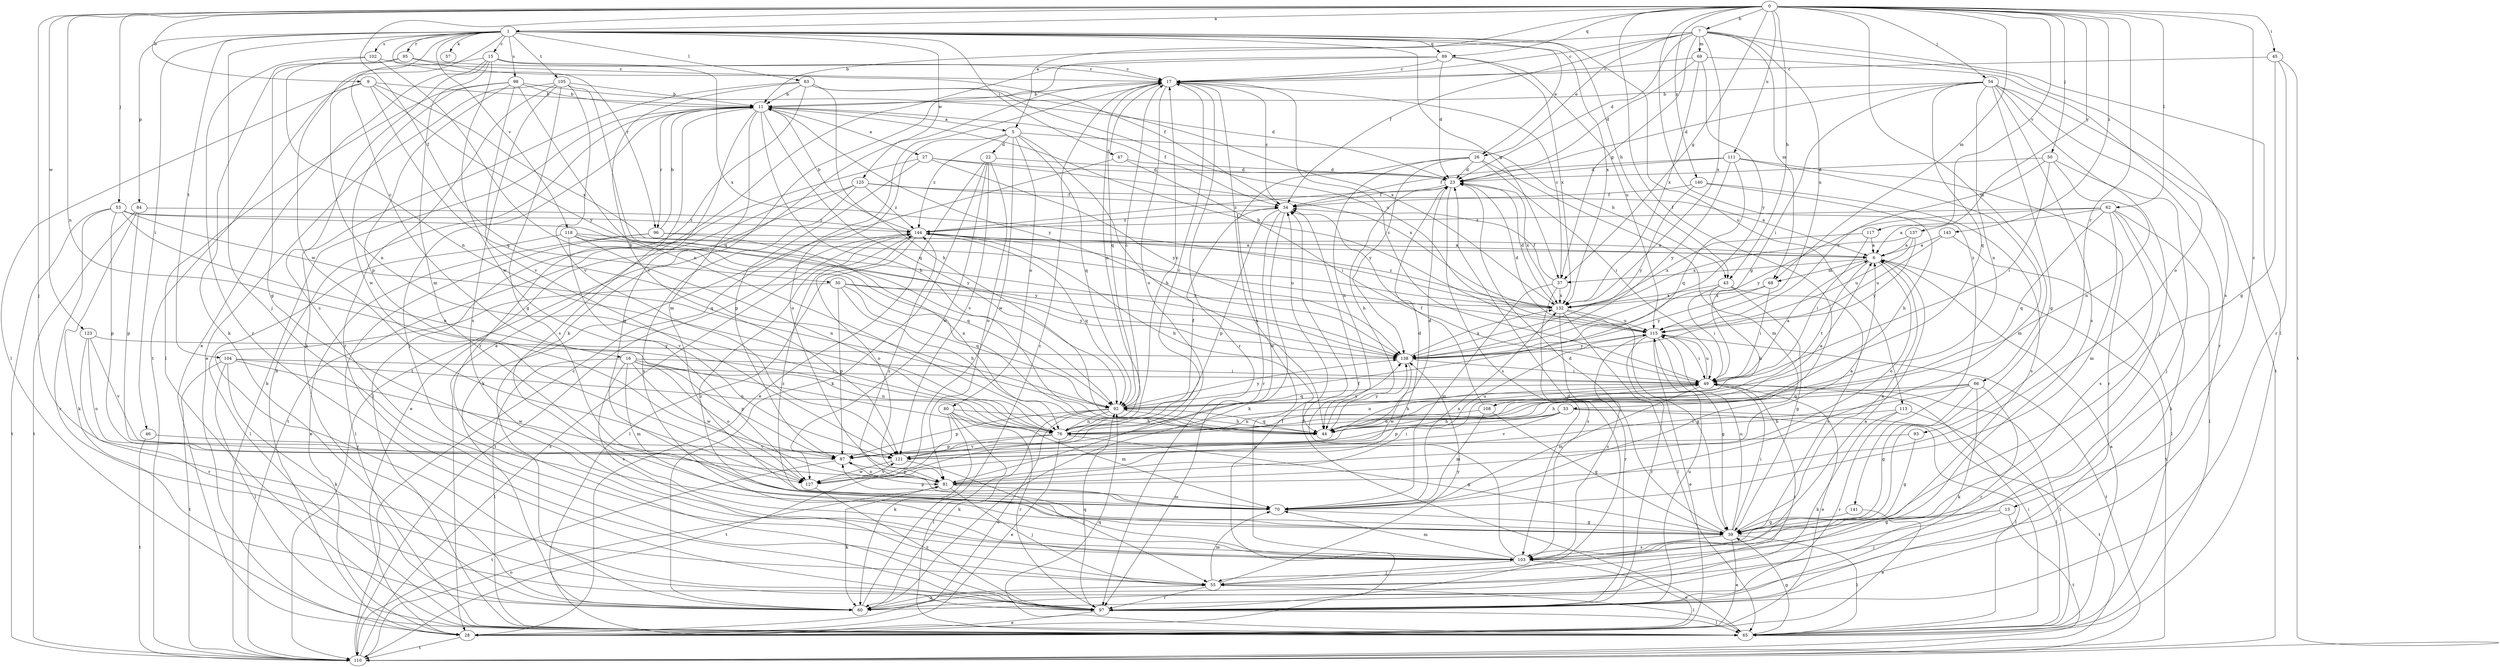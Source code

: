 strict digraph  {
0;
1;
5;
6;
7;
9;
11;
13;
15;
16;
17;
22;
23;
26;
27;
28;
30;
33;
34;
37;
39;
43;
44;
45;
46;
47;
49;
50;
53;
54;
55;
57;
60;
62;
63;
65;
66;
68;
69;
70;
76;
80;
81;
84;
87;
89;
92;
93;
95;
96;
97;
98;
102;
103;
104;
105;
108;
110;
111;
113;
115;
117;
118;
121;
123;
125;
127;
132;
137;
138;
140;
141;
143;
144;
0 -> 1  [label=a];
0 -> 5  [label=a];
0 -> 7  [label=b];
0 -> 9  [label=b];
0 -> 13  [label=c];
0 -> 30  [label=f];
0 -> 33  [label=f];
0 -> 37  [label=g];
0 -> 43  [label=h];
0 -> 45  [label=i];
0 -> 50  [label=j];
0 -> 53  [label=j];
0 -> 54  [label=j];
0 -> 55  [label=j];
0 -> 62  [label=l];
0 -> 66  [label=m];
0 -> 68  [label=m];
0 -> 76  [label=n];
0 -> 89  [label=q];
0 -> 93  [label=r];
0 -> 111  [label=u];
0 -> 117  [label=v];
0 -> 123  [label=w];
0 -> 137  [label=y];
0 -> 140  [label=z];
0 -> 141  [label=z];
0 -> 143  [label=z];
1 -> 15  [label=c];
1 -> 16  [label=c];
1 -> 26  [label=e];
1 -> 37  [label=g];
1 -> 43  [label=h];
1 -> 46  [label=i];
1 -> 47  [label=i];
1 -> 55  [label=j];
1 -> 57  [label=k];
1 -> 63  [label=l];
1 -> 84  [label=p];
1 -> 89  [label=q];
1 -> 95  [label=r];
1 -> 96  [label=r];
1 -> 98  [label=s];
1 -> 102  [label=s];
1 -> 104  [label=t];
1 -> 105  [label=t];
1 -> 113  [label=u];
1 -> 118  [label=v];
1 -> 125  [label=w];
1 -> 127  [label=w];
1 -> 132  [label=x];
5 -> 22  [label=d];
5 -> 43  [label=h];
5 -> 44  [label=h];
5 -> 80  [label=o];
5 -> 81  [label=o];
5 -> 92  [label=q];
5 -> 127  [label=w];
5 -> 144  [label=z];
6 -> 37  [label=g];
6 -> 68  [label=m];
6 -> 81  [label=o];
6 -> 108  [label=t];
6 -> 110  [label=t];
7 -> 11  [label=b];
7 -> 17  [label=c];
7 -> 23  [label=d];
7 -> 26  [label=e];
7 -> 34  [label=f];
7 -> 37  [label=g];
7 -> 65  [label=l];
7 -> 68  [label=m];
7 -> 69  [label=m];
7 -> 103  [label=s];
7 -> 115  [label=u];
7 -> 132  [label=x];
9 -> 11  [label=b];
9 -> 65  [label=l];
9 -> 76  [label=n];
9 -> 92  [label=q];
9 -> 132  [label=x];
9 -> 138  [label=y];
11 -> 5  [label=a];
11 -> 27  [label=e];
11 -> 34  [label=f];
11 -> 39  [label=g];
11 -> 44  [label=h];
11 -> 55  [label=j];
11 -> 70  [label=m];
11 -> 92  [label=q];
11 -> 96  [label=r];
11 -> 103  [label=s];
11 -> 138  [label=y];
13 -> 39  [label=g];
13 -> 55  [label=j];
13 -> 110  [label=t];
15 -> 17  [label=c];
15 -> 28  [label=e];
15 -> 70  [label=m];
15 -> 103  [label=s];
15 -> 110  [label=t];
15 -> 127  [label=w];
15 -> 132  [label=x];
16 -> 49  [label=i];
16 -> 65  [label=l];
16 -> 70  [label=m];
16 -> 76  [label=n];
16 -> 81  [label=o];
16 -> 87  [label=p];
16 -> 103  [label=s];
16 -> 127  [label=w];
17 -> 11  [label=b];
17 -> 76  [label=n];
17 -> 81  [label=o];
17 -> 92  [label=q];
17 -> 97  [label=r];
17 -> 103  [label=s];
17 -> 110  [label=t];
22 -> 23  [label=d];
22 -> 28  [label=e];
22 -> 60  [label=k];
22 -> 81  [label=o];
22 -> 121  [label=v];
22 -> 127  [label=w];
23 -> 34  [label=f];
23 -> 44  [label=h];
23 -> 103  [label=s];
23 -> 132  [label=x];
23 -> 144  [label=z];
26 -> 23  [label=d];
26 -> 44  [label=h];
26 -> 49  [label=i];
26 -> 70  [label=m];
26 -> 97  [label=r];
26 -> 138  [label=y];
27 -> 23  [label=d];
27 -> 65  [label=l];
27 -> 87  [label=p];
27 -> 132  [label=x];
27 -> 138  [label=y];
28 -> 11  [label=b];
28 -> 34  [label=f];
28 -> 110  [label=t];
30 -> 44  [label=h];
30 -> 87  [label=p];
30 -> 92  [label=q];
30 -> 97  [label=r];
30 -> 132  [label=x];
30 -> 138  [label=y];
33 -> 44  [label=h];
33 -> 65  [label=l];
33 -> 76  [label=n];
33 -> 87  [label=p];
33 -> 110  [label=t];
33 -> 121  [label=v];
34 -> 17  [label=c];
34 -> 60  [label=k];
34 -> 87  [label=p];
34 -> 127  [label=w];
34 -> 144  [label=z];
37 -> 17  [label=c];
37 -> 34  [label=f];
37 -> 70  [label=m];
37 -> 103  [label=s];
37 -> 132  [label=x];
39 -> 6  [label=a];
39 -> 23  [label=d];
39 -> 28  [label=e];
39 -> 49  [label=i];
39 -> 65  [label=l];
39 -> 103  [label=s];
39 -> 115  [label=u];
39 -> 144  [label=z];
43 -> 39  [label=g];
43 -> 44  [label=h];
43 -> 49  [label=i];
43 -> 103  [label=s];
43 -> 132  [label=x];
44 -> 6  [label=a];
44 -> 92  [label=q];
44 -> 138  [label=y];
45 -> 17  [label=c];
45 -> 39  [label=g];
45 -> 97  [label=r];
45 -> 110  [label=t];
46 -> 110  [label=t];
46 -> 121  [label=v];
47 -> 23  [label=d];
47 -> 49  [label=i];
47 -> 60  [label=k];
49 -> 6  [label=a];
49 -> 17  [label=c];
49 -> 28  [label=e];
49 -> 44  [label=h];
49 -> 65  [label=l];
49 -> 70  [label=m];
49 -> 76  [label=n];
49 -> 92  [label=q];
49 -> 115  [label=u];
50 -> 23  [label=d];
50 -> 49  [label=i];
50 -> 55  [label=j];
50 -> 76  [label=n];
50 -> 115  [label=u];
53 -> 76  [label=n];
53 -> 87  [label=p];
53 -> 92  [label=q];
53 -> 97  [label=r];
53 -> 110  [label=t];
53 -> 138  [label=y];
53 -> 144  [label=z];
54 -> 11  [label=b];
54 -> 23  [label=d];
54 -> 39  [label=g];
54 -> 49  [label=i];
54 -> 55  [label=j];
54 -> 76  [label=n];
54 -> 92  [label=q];
54 -> 97  [label=r];
54 -> 103  [label=s];
54 -> 110  [label=t];
55 -> 6  [label=a];
55 -> 60  [label=k];
55 -> 65  [label=l];
55 -> 70  [label=m];
55 -> 97  [label=r];
55 -> 138  [label=y];
60 -> 17  [label=c];
60 -> 49  [label=i];
62 -> 6  [label=a];
62 -> 60  [label=k];
62 -> 65  [label=l];
62 -> 70  [label=m];
62 -> 92  [label=q];
62 -> 103  [label=s];
62 -> 138  [label=y];
62 -> 144  [label=z];
63 -> 11  [label=b];
63 -> 44  [label=h];
63 -> 60  [label=k];
63 -> 97  [label=r];
63 -> 115  [label=u];
63 -> 121  [label=v];
63 -> 132  [label=x];
65 -> 6  [label=a];
65 -> 34  [label=f];
65 -> 39  [label=g];
65 -> 49  [label=i];
65 -> 92  [label=q];
66 -> 39  [label=g];
66 -> 44  [label=h];
66 -> 60  [label=k];
66 -> 92  [label=q];
66 -> 97  [label=r];
66 -> 121  [label=v];
68 -> 49  [label=i];
68 -> 132  [label=x];
68 -> 138  [label=y];
69 -> 17  [label=c];
69 -> 23  [label=d];
69 -> 81  [label=o];
69 -> 132  [label=x];
69 -> 138  [label=y];
70 -> 39  [label=g];
70 -> 87  [label=p];
70 -> 132  [label=x];
70 -> 144  [label=z];
76 -> 17  [label=c];
76 -> 28  [label=e];
76 -> 34  [label=f];
76 -> 39  [label=g];
76 -> 87  [label=p];
76 -> 121  [label=v];
76 -> 138  [label=y];
80 -> 44  [label=h];
80 -> 60  [label=k];
80 -> 65  [label=l];
80 -> 70  [label=m];
80 -> 97  [label=r];
80 -> 110  [label=t];
81 -> 6  [label=a];
81 -> 23  [label=d];
81 -> 49  [label=i];
81 -> 55  [label=j];
81 -> 60  [label=k];
81 -> 70  [label=m];
81 -> 87  [label=p];
84 -> 60  [label=k];
84 -> 87  [label=p];
84 -> 110  [label=t];
84 -> 144  [label=z];
87 -> 81  [label=o];
87 -> 110  [label=t];
89 -> 17  [label=c];
89 -> 23  [label=d];
89 -> 28  [label=e];
89 -> 60  [label=k];
89 -> 115  [label=u];
89 -> 132  [label=x];
92 -> 17  [label=c];
92 -> 28  [label=e];
92 -> 44  [label=h];
92 -> 60  [label=k];
92 -> 76  [label=n];
92 -> 87  [label=p];
92 -> 138  [label=y];
93 -> 39  [label=g];
93 -> 87  [label=p];
95 -> 17  [label=c];
95 -> 34  [label=f];
95 -> 39  [label=g];
95 -> 60  [label=k];
96 -> 6  [label=a];
96 -> 11  [label=b];
96 -> 28  [label=e];
96 -> 65  [label=l];
96 -> 76  [label=n];
97 -> 23  [label=d];
97 -> 28  [label=e];
97 -> 65  [label=l];
97 -> 92  [label=q];
97 -> 115  [label=u];
98 -> 11  [label=b];
98 -> 23  [label=d];
98 -> 65  [label=l];
98 -> 76  [label=n];
98 -> 87  [label=p];
98 -> 121  [label=v];
98 -> 127  [label=w];
102 -> 17  [label=c];
102 -> 44  [label=h];
102 -> 76  [label=n];
102 -> 97  [label=r];
103 -> 28  [label=e];
103 -> 34  [label=f];
103 -> 55  [label=j];
103 -> 70  [label=m];
103 -> 144  [label=z];
104 -> 49  [label=i];
104 -> 60  [label=k];
104 -> 65  [label=l];
104 -> 76  [label=n];
104 -> 110  [label=t];
104 -> 127  [label=w];
105 -> 11  [label=b];
105 -> 28  [label=e];
105 -> 39  [label=g];
105 -> 92  [label=q];
105 -> 97  [label=r];
105 -> 103  [label=s];
105 -> 121  [label=v];
108 -> 34  [label=f];
108 -> 39  [label=g];
108 -> 70  [label=m];
108 -> 76  [label=n];
110 -> 11  [label=b];
110 -> 17  [label=c];
110 -> 81  [label=o];
110 -> 144  [label=z];
111 -> 23  [label=d];
111 -> 34  [label=f];
111 -> 70  [label=m];
111 -> 92  [label=q];
111 -> 97  [label=r];
111 -> 138  [label=y];
113 -> 44  [label=h];
113 -> 60  [label=k];
113 -> 65  [label=l];
113 -> 97  [label=r];
115 -> 11  [label=b];
115 -> 23  [label=d];
115 -> 28  [label=e];
115 -> 39  [label=g];
115 -> 49  [label=i];
115 -> 97  [label=r];
115 -> 103  [label=s];
115 -> 110  [label=t];
115 -> 138  [label=y];
117 -> 6  [label=a];
117 -> 49  [label=i];
117 -> 132  [label=x];
118 -> 6  [label=a];
118 -> 65  [label=l];
118 -> 76  [label=n];
118 -> 92  [label=q];
118 -> 121  [label=v];
118 -> 138  [label=y];
121 -> 17  [label=c];
121 -> 23  [label=d];
121 -> 55  [label=j];
121 -> 115  [label=u];
121 -> 127  [label=w];
123 -> 81  [label=o];
123 -> 97  [label=r];
123 -> 121  [label=v];
123 -> 138  [label=y];
125 -> 6  [label=a];
125 -> 28  [label=e];
125 -> 34  [label=f];
125 -> 103  [label=s];
125 -> 110  [label=t];
125 -> 144  [label=z];
127 -> 97  [label=r];
127 -> 121  [label=v];
132 -> 23  [label=d];
132 -> 39  [label=g];
132 -> 65  [label=l];
132 -> 97  [label=r];
132 -> 115  [label=u];
132 -> 144  [label=z];
137 -> 6  [label=a];
137 -> 115  [label=u];
137 -> 132  [label=x];
137 -> 138  [label=y];
138 -> 49  [label=i];
138 -> 127  [label=w];
138 -> 132  [label=x];
140 -> 34  [label=f];
140 -> 44  [label=h];
140 -> 103  [label=s];
140 -> 138  [label=y];
141 -> 28  [label=e];
141 -> 39  [label=g];
143 -> 6  [label=a];
143 -> 65  [label=l];
143 -> 115  [label=u];
144 -> 6  [label=a];
144 -> 11  [label=b];
144 -> 44  [label=h];
144 -> 65  [label=l];
144 -> 81  [label=o];
144 -> 92  [label=q];
144 -> 110  [label=t];
144 -> 115  [label=u];
}
